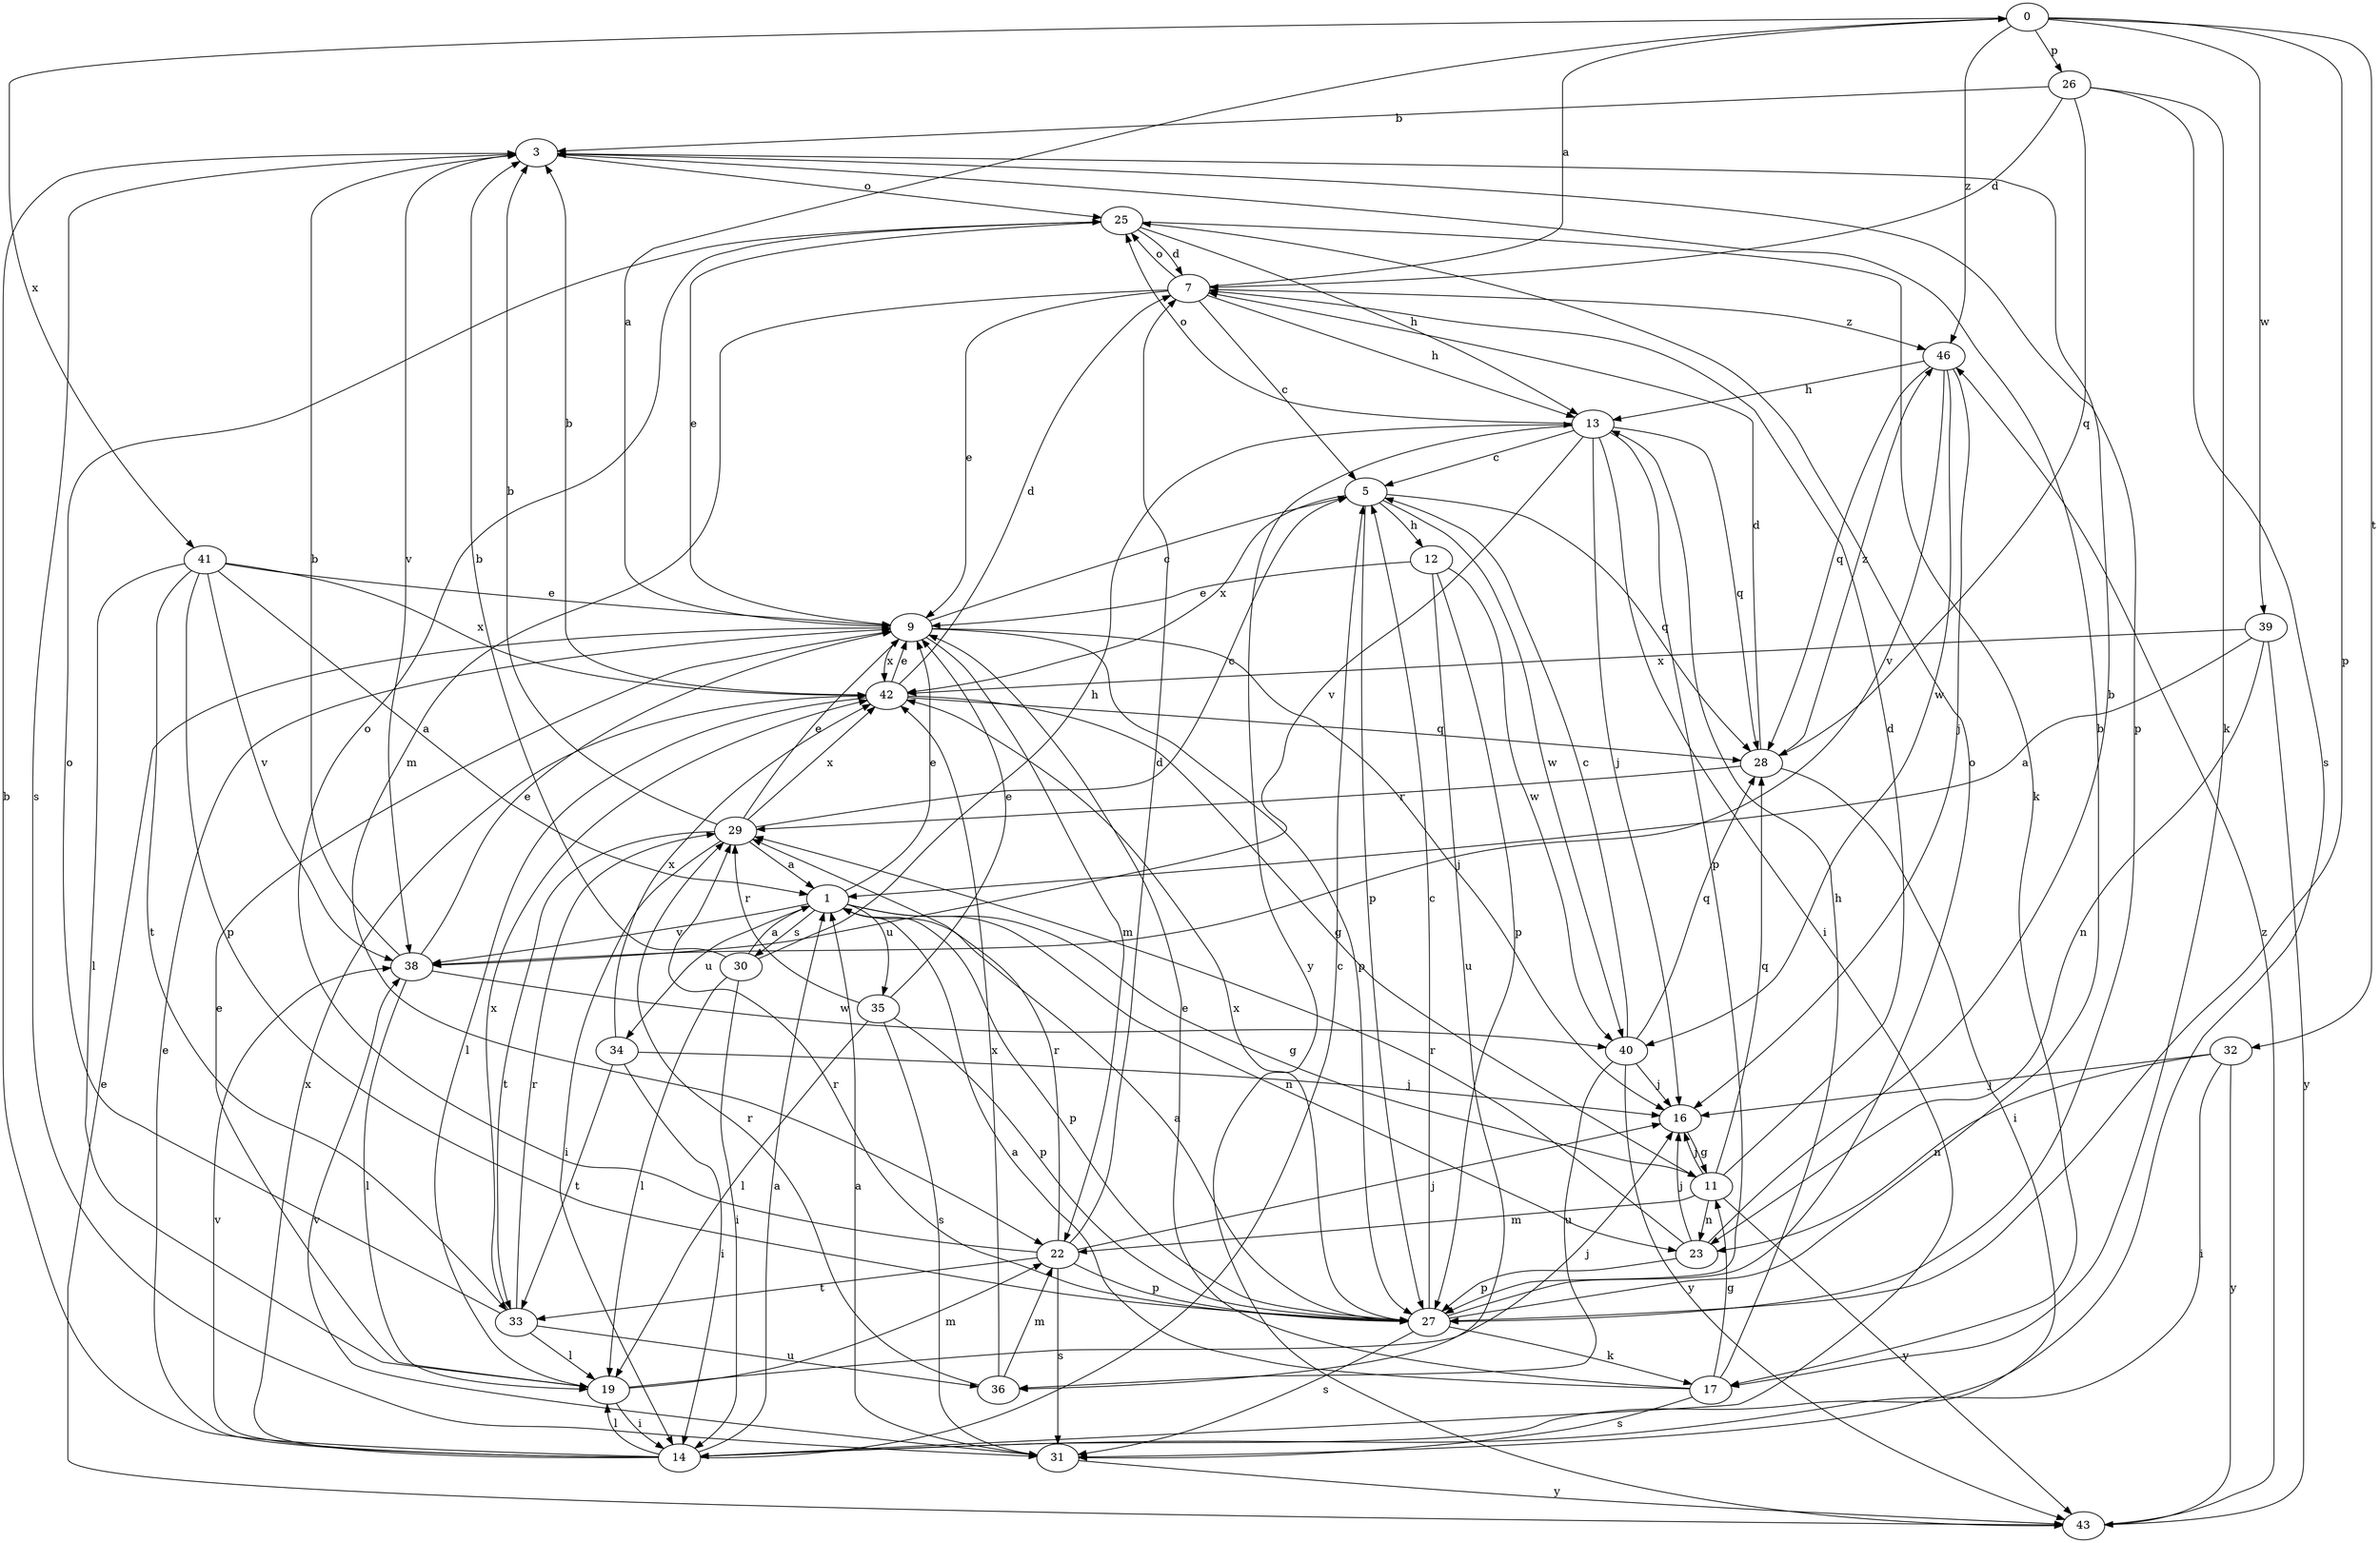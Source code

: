 strict digraph  {
0;
1;
3;
5;
7;
9;
11;
12;
13;
14;
16;
17;
19;
22;
23;
25;
26;
27;
28;
29;
30;
31;
32;
33;
34;
35;
36;
38;
39;
40;
41;
42;
43;
46;
0 -> 26  [label=p];
0 -> 27  [label=p];
0 -> 32  [label=t];
0 -> 39  [label=w];
0 -> 41  [label=x];
0 -> 46  [label=z];
1 -> 9  [label=e];
1 -> 11  [label=g];
1 -> 23  [label=n];
1 -> 27  [label=p];
1 -> 30  [label=s];
1 -> 34  [label=u];
1 -> 35  [label=u];
1 -> 38  [label=v];
3 -> 25  [label=o];
3 -> 27  [label=p];
3 -> 31  [label=s];
3 -> 38  [label=v];
5 -> 12  [label=h];
5 -> 27  [label=p];
5 -> 28  [label=q];
5 -> 40  [label=w];
5 -> 42  [label=x];
7 -> 0  [label=a];
7 -> 5  [label=c];
7 -> 9  [label=e];
7 -> 13  [label=h];
7 -> 22  [label=m];
7 -> 25  [label=o];
7 -> 46  [label=z];
9 -> 0  [label=a];
9 -> 5  [label=c];
9 -> 16  [label=j];
9 -> 22  [label=m];
9 -> 27  [label=p];
9 -> 42  [label=x];
11 -> 7  [label=d];
11 -> 16  [label=j];
11 -> 22  [label=m];
11 -> 23  [label=n];
11 -> 28  [label=q];
11 -> 43  [label=y];
12 -> 9  [label=e];
12 -> 27  [label=p];
12 -> 36  [label=u];
12 -> 40  [label=w];
13 -> 5  [label=c];
13 -> 14  [label=i];
13 -> 16  [label=j];
13 -> 25  [label=o];
13 -> 27  [label=p];
13 -> 28  [label=q];
13 -> 38  [label=v];
13 -> 43  [label=y];
14 -> 1  [label=a];
14 -> 3  [label=b];
14 -> 5  [label=c];
14 -> 9  [label=e];
14 -> 19  [label=l];
14 -> 38  [label=v];
14 -> 42  [label=x];
16 -> 11  [label=g];
17 -> 1  [label=a];
17 -> 9  [label=e];
17 -> 11  [label=g];
17 -> 13  [label=h];
17 -> 31  [label=s];
19 -> 9  [label=e];
19 -> 14  [label=i];
19 -> 16  [label=j];
19 -> 22  [label=m];
22 -> 7  [label=d];
22 -> 16  [label=j];
22 -> 25  [label=o];
22 -> 27  [label=p];
22 -> 29  [label=r];
22 -> 31  [label=s];
22 -> 33  [label=t];
23 -> 3  [label=b];
23 -> 16  [label=j];
23 -> 27  [label=p];
23 -> 29  [label=r];
25 -> 7  [label=d];
25 -> 9  [label=e];
25 -> 13  [label=h];
25 -> 17  [label=k];
26 -> 3  [label=b];
26 -> 7  [label=d];
26 -> 17  [label=k];
26 -> 28  [label=q];
26 -> 31  [label=s];
27 -> 1  [label=a];
27 -> 3  [label=b];
27 -> 5  [label=c];
27 -> 17  [label=k];
27 -> 25  [label=o];
27 -> 29  [label=r];
27 -> 31  [label=s];
27 -> 42  [label=x];
28 -> 7  [label=d];
28 -> 14  [label=i];
28 -> 29  [label=r];
28 -> 46  [label=z];
29 -> 1  [label=a];
29 -> 3  [label=b];
29 -> 5  [label=c];
29 -> 9  [label=e];
29 -> 14  [label=i];
29 -> 33  [label=t];
29 -> 42  [label=x];
30 -> 1  [label=a];
30 -> 3  [label=b];
30 -> 13  [label=h];
30 -> 14  [label=i];
30 -> 19  [label=l];
31 -> 1  [label=a];
31 -> 38  [label=v];
31 -> 43  [label=y];
32 -> 14  [label=i];
32 -> 16  [label=j];
32 -> 23  [label=n];
32 -> 43  [label=y];
33 -> 19  [label=l];
33 -> 25  [label=o];
33 -> 29  [label=r];
33 -> 36  [label=u];
33 -> 42  [label=x];
34 -> 14  [label=i];
34 -> 16  [label=j];
34 -> 33  [label=t];
34 -> 42  [label=x];
35 -> 9  [label=e];
35 -> 19  [label=l];
35 -> 27  [label=p];
35 -> 29  [label=r];
35 -> 31  [label=s];
36 -> 22  [label=m];
36 -> 29  [label=r];
36 -> 42  [label=x];
38 -> 3  [label=b];
38 -> 9  [label=e];
38 -> 19  [label=l];
38 -> 40  [label=w];
39 -> 1  [label=a];
39 -> 23  [label=n];
39 -> 42  [label=x];
39 -> 43  [label=y];
40 -> 5  [label=c];
40 -> 16  [label=j];
40 -> 28  [label=q];
40 -> 36  [label=u];
40 -> 43  [label=y];
41 -> 1  [label=a];
41 -> 9  [label=e];
41 -> 19  [label=l];
41 -> 27  [label=p];
41 -> 33  [label=t];
41 -> 38  [label=v];
41 -> 42  [label=x];
42 -> 3  [label=b];
42 -> 7  [label=d];
42 -> 9  [label=e];
42 -> 11  [label=g];
42 -> 19  [label=l];
42 -> 28  [label=q];
43 -> 9  [label=e];
43 -> 46  [label=z];
46 -> 13  [label=h];
46 -> 16  [label=j];
46 -> 28  [label=q];
46 -> 38  [label=v];
46 -> 40  [label=w];
}
